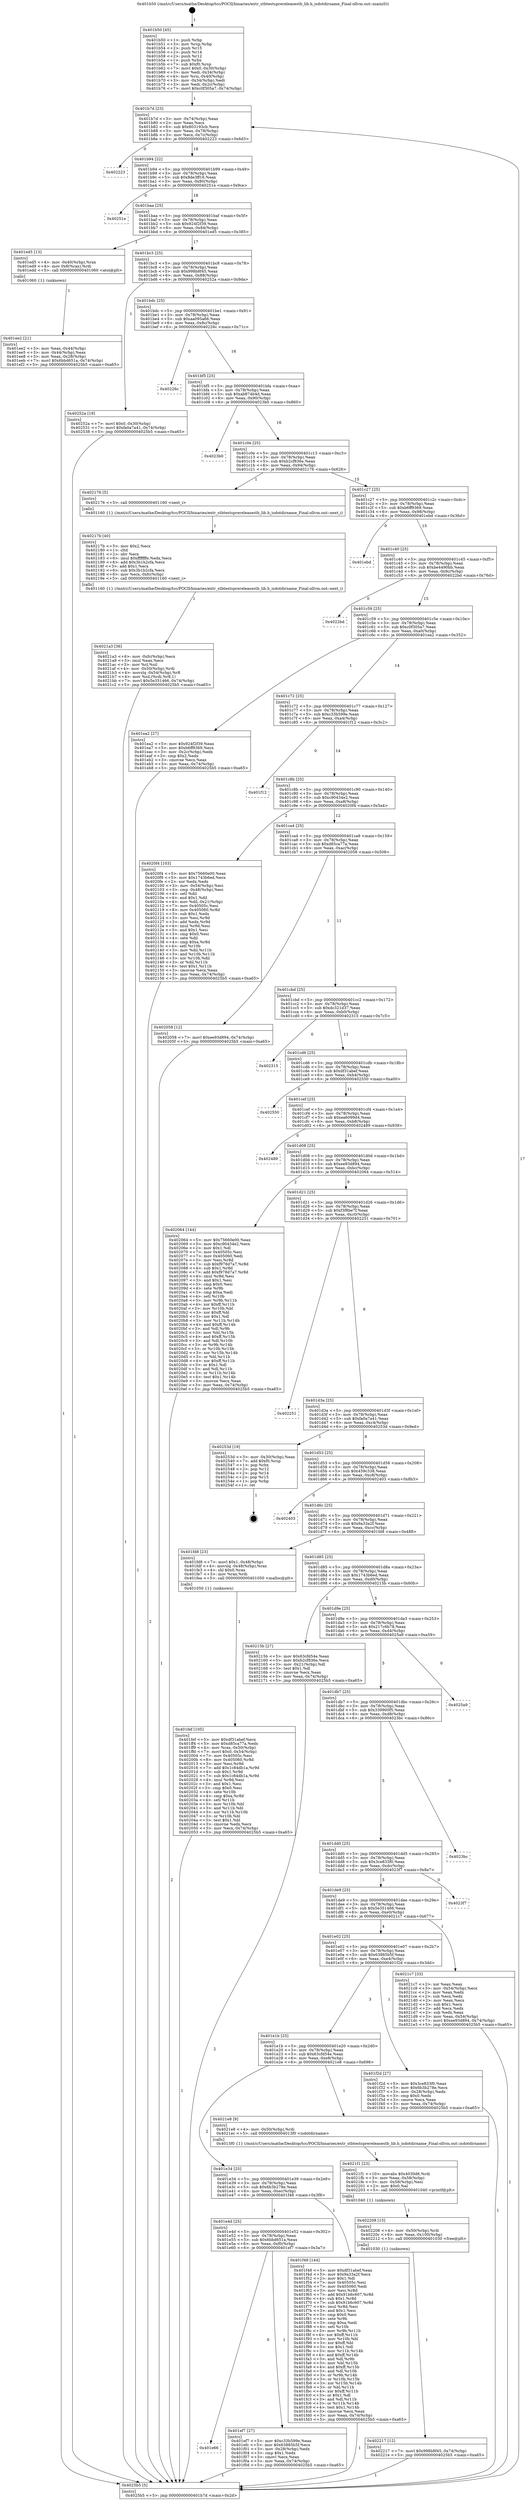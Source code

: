 digraph "0x401b50" {
  label = "0x401b50 (/mnt/c/Users/mathe/Desktop/tcc/POCII/binaries/extr_stbtestsprereleasestb_lib.h_isdotdirname_Final-ollvm.out::main(0))"
  labelloc = "t"
  node[shape=record]

  Entry [label="",width=0.3,height=0.3,shape=circle,fillcolor=black,style=filled]
  "0x401b7d" [label="{
     0x401b7d [23]\l
     | [instrs]\l
     &nbsp;&nbsp;0x401b7d \<+3\>: mov -0x74(%rbp),%eax\l
     &nbsp;&nbsp;0x401b80 \<+2\>: mov %eax,%ecx\l
     &nbsp;&nbsp;0x401b82 \<+6\>: sub $0x803193cb,%ecx\l
     &nbsp;&nbsp;0x401b88 \<+3\>: mov %eax,-0x78(%rbp)\l
     &nbsp;&nbsp;0x401b8b \<+3\>: mov %ecx,-0x7c(%rbp)\l
     &nbsp;&nbsp;0x401b8e \<+6\>: je 0000000000402223 \<main+0x6d3\>\l
  }"]
  "0x402223" [label="{
     0x402223\l
  }", style=dashed]
  "0x401b94" [label="{
     0x401b94 [22]\l
     | [instrs]\l
     &nbsp;&nbsp;0x401b94 \<+5\>: jmp 0000000000401b99 \<main+0x49\>\l
     &nbsp;&nbsp;0x401b99 \<+3\>: mov -0x78(%rbp),%eax\l
     &nbsp;&nbsp;0x401b9c \<+5\>: sub $0x8de3ff16,%eax\l
     &nbsp;&nbsp;0x401ba1 \<+3\>: mov %eax,-0x80(%rbp)\l
     &nbsp;&nbsp;0x401ba4 \<+6\>: je 000000000040251e \<main+0x9ce\>\l
  }"]
  Exit [label="",width=0.3,height=0.3,shape=circle,fillcolor=black,style=filled,peripheries=2]
  "0x40251e" [label="{
     0x40251e\l
  }", style=dashed]
  "0x401baa" [label="{
     0x401baa [25]\l
     | [instrs]\l
     &nbsp;&nbsp;0x401baa \<+5\>: jmp 0000000000401baf \<main+0x5f\>\l
     &nbsp;&nbsp;0x401baf \<+3\>: mov -0x78(%rbp),%eax\l
     &nbsp;&nbsp;0x401bb2 \<+5\>: sub $0x924f2f39,%eax\l
     &nbsp;&nbsp;0x401bb7 \<+6\>: mov %eax,-0x84(%rbp)\l
     &nbsp;&nbsp;0x401bbd \<+6\>: je 0000000000401ed5 \<main+0x385\>\l
  }"]
  "0x402217" [label="{
     0x402217 [12]\l
     | [instrs]\l
     &nbsp;&nbsp;0x402217 \<+7\>: movl $0x998b8f45,-0x74(%rbp)\l
     &nbsp;&nbsp;0x40221e \<+5\>: jmp 00000000004025b5 \<main+0xa65\>\l
  }"]
  "0x401ed5" [label="{
     0x401ed5 [13]\l
     | [instrs]\l
     &nbsp;&nbsp;0x401ed5 \<+4\>: mov -0x40(%rbp),%rax\l
     &nbsp;&nbsp;0x401ed9 \<+4\>: mov 0x8(%rax),%rdi\l
     &nbsp;&nbsp;0x401edd \<+5\>: call 0000000000401060 \<atoi@plt\>\l
     | [calls]\l
     &nbsp;&nbsp;0x401060 \{1\} (unknown)\l
  }"]
  "0x401bc3" [label="{
     0x401bc3 [25]\l
     | [instrs]\l
     &nbsp;&nbsp;0x401bc3 \<+5\>: jmp 0000000000401bc8 \<main+0x78\>\l
     &nbsp;&nbsp;0x401bc8 \<+3\>: mov -0x78(%rbp),%eax\l
     &nbsp;&nbsp;0x401bcb \<+5\>: sub $0x998b8f45,%eax\l
     &nbsp;&nbsp;0x401bd0 \<+6\>: mov %eax,-0x88(%rbp)\l
     &nbsp;&nbsp;0x401bd6 \<+6\>: je 000000000040252a \<main+0x9da\>\l
  }"]
  "0x402208" [label="{
     0x402208 [15]\l
     | [instrs]\l
     &nbsp;&nbsp;0x402208 \<+4\>: mov -0x50(%rbp),%rdi\l
     &nbsp;&nbsp;0x40220c \<+6\>: mov %eax,-0x100(%rbp)\l
     &nbsp;&nbsp;0x402212 \<+5\>: call 0000000000401030 \<free@plt\>\l
     | [calls]\l
     &nbsp;&nbsp;0x401030 \{1\} (unknown)\l
  }"]
  "0x40252a" [label="{
     0x40252a [19]\l
     | [instrs]\l
     &nbsp;&nbsp;0x40252a \<+7\>: movl $0x0,-0x30(%rbp)\l
     &nbsp;&nbsp;0x402531 \<+7\>: movl $0xfa0a7a41,-0x74(%rbp)\l
     &nbsp;&nbsp;0x402538 \<+5\>: jmp 00000000004025b5 \<main+0xa65\>\l
  }"]
  "0x401bdc" [label="{
     0x401bdc [25]\l
     | [instrs]\l
     &nbsp;&nbsp;0x401bdc \<+5\>: jmp 0000000000401be1 \<main+0x91\>\l
     &nbsp;&nbsp;0x401be1 \<+3\>: mov -0x78(%rbp),%eax\l
     &nbsp;&nbsp;0x401be4 \<+5\>: sub $0xaa095a66,%eax\l
     &nbsp;&nbsp;0x401be9 \<+6\>: mov %eax,-0x8c(%rbp)\l
     &nbsp;&nbsp;0x401bef \<+6\>: je 000000000040226c \<main+0x71c\>\l
  }"]
  "0x4021f1" [label="{
     0x4021f1 [23]\l
     | [instrs]\l
     &nbsp;&nbsp;0x4021f1 \<+10\>: movabs $0x4030d6,%rdi\l
     &nbsp;&nbsp;0x4021fb \<+3\>: mov %eax,-0x58(%rbp)\l
     &nbsp;&nbsp;0x4021fe \<+3\>: mov -0x58(%rbp),%esi\l
     &nbsp;&nbsp;0x402201 \<+2\>: mov $0x0,%al\l
     &nbsp;&nbsp;0x402203 \<+5\>: call 0000000000401040 \<printf@plt\>\l
     | [calls]\l
     &nbsp;&nbsp;0x401040 \{1\} (unknown)\l
  }"]
  "0x40226c" [label="{
     0x40226c\l
  }", style=dashed]
  "0x401bf5" [label="{
     0x401bf5 [25]\l
     | [instrs]\l
     &nbsp;&nbsp;0x401bf5 \<+5\>: jmp 0000000000401bfa \<main+0xaa\>\l
     &nbsp;&nbsp;0x401bfa \<+3\>: mov -0x78(%rbp),%eax\l
     &nbsp;&nbsp;0x401bfd \<+5\>: sub $0xab874b4d,%eax\l
     &nbsp;&nbsp;0x401c02 \<+6\>: mov %eax,-0x90(%rbp)\l
     &nbsp;&nbsp;0x401c08 \<+6\>: je 00000000004023b0 \<main+0x860\>\l
  }"]
  "0x4021a3" [label="{
     0x4021a3 [36]\l
     | [instrs]\l
     &nbsp;&nbsp;0x4021a3 \<+6\>: mov -0xfc(%rbp),%ecx\l
     &nbsp;&nbsp;0x4021a9 \<+3\>: imul %eax,%ecx\l
     &nbsp;&nbsp;0x4021ac \<+3\>: mov %cl,%sil\l
     &nbsp;&nbsp;0x4021af \<+4\>: mov -0x50(%rbp),%rdi\l
     &nbsp;&nbsp;0x4021b3 \<+4\>: movslq -0x54(%rbp),%r8\l
     &nbsp;&nbsp;0x4021b7 \<+4\>: mov %sil,(%rdi,%r8,1)\l
     &nbsp;&nbsp;0x4021bb \<+7\>: movl $0x5e351466,-0x74(%rbp)\l
     &nbsp;&nbsp;0x4021c2 \<+5\>: jmp 00000000004025b5 \<main+0xa65\>\l
  }"]
  "0x4023b0" [label="{
     0x4023b0\l
  }", style=dashed]
  "0x401c0e" [label="{
     0x401c0e [25]\l
     | [instrs]\l
     &nbsp;&nbsp;0x401c0e \<+5\>: jmp 0000000000401c13 \<main+0xc3\>\l
     &nbsp;&nbsp;0x401c13 \<+3\>: mov -0x78(%rbp),%eax\l
     &nbsp;&nbsp;0x401c16 \<+5\>: sub $0xb2cf836e,%eax\l
     &nbsp;&nbsp;0x401c1b \<+6\>: mov %eax,-0x94(%rbp)\l
     &nbsp;&nbsp;0x401c21 \<+6\>: je 0000000000402176 \<main+0x626\>\l
  }"]
  "0x40217b" [label="{
     0x40217b [40]\l
     | [instrs]\l
     &nbsp;&nbsp;0x40217b \<+5\>: mov $0x2,%ecx\l
     &nbsp;&nbsp;0x402180 \<+1\>: cltd\l
     &nbsp;&nbsp;0x402181 \<+2\>: idiv %ecx\l
     &nbsp;&nbsp;0x402183 \<+6\>: imul $0xfffffffe,%edx,%ecx\l
     &nbsp;&nbsp;0x402189 \<+6\>: add $0x3b1b2cfa,%ecx\l
     &nbsp;&nbsp;0x40218f \<+3\>: add $0x1,%ecx\l
     &nbsp;&nbsp;0x402192 \<+6\>: sub $0x3b1b2cfa,%ecx\l
     &nbsp;&nbsp;0x402198 \<+6\>: mov %ecx,-0xfc(%rbp)\l
     &nbsp;&nbsp;0x40219e \<+5\>: call 0000000000401160 \<next_i\>\l
     | [calls]\l
     &nbsp;&nbsp;0x401160 \{1\} (/mnt/c/Users/mathe/Desktop/tcc/POCII/binaries/extr_stbtestsprereleasestb_lib.h_isdotdirname_Final-ollvm.out::next_i)\l
  }"]
  "0x402176" [label="{
     0x402176 [5]\l
     | [instrs]\l
     &nbsp;&nbsp;0x402176 \<+5\>: call 0000000000401160 \<next_i\>\l
     | [calls]\l
     &nbsp;&nbsp;0x401160 \{1\} (/mnt/c/Users/mathe/Desktop/tcc/POCII/binaries/extr_stbtestsprereleasestb_lib.h_isdotdirname_Final-ollvm.out::next_i)\l
  }"]
  "0x401c27" [label="{
     0x401c27 [25]\l
     | [instrs]\l
     &nbsp;&nbsp;0x401c27 \<+5\>: jmp 0000000000401c2c \<main+0xdc\>\l
     &nbsp;&nbsp;0x401c2c \<+3\>: mov -0x78(%rbp),%eax\l
     &nbsp;&nbsp;0x401c2f \<+5\>: sub $0xb6ff9369,%eax\l
     &nbsp;&nbsp;0x401c34 \<+6\>: mov %eax,-0x98(%rbp)\l
     &nbsp;&nbsp;0x401c3a \<+6\>: je 0000000000401ebd \<main+0x36d\>\l
  }"]
  "0x401fef" [label="{
     0x401fef [105]\l
     | [instrs]\l
     &nbsp;&nbsp;0x401fef \<+5\>: mov $0xdf31abef,%ecx\l
     &nbsp;&nbsp;0x401ff4 \<+5\>: mov $0xd85ca77a,%edx\l
     &nbsp;&nbsp;0x401ff9 \<+4\>: mov %rax,-0x50(%rbp)\l
     &nbsp;&nbsp;0x401ffd \<+7\>: movl $0x0,-0x54(%rbp)\l
     &nbsp;&nbsp;0x402004 \<+7\>: mov 0x40505c,%esi\l
     &nbsp;&nbsp;0x40200b \<+8\>: mov 0x405060,%r8d\l
     &nbsp;&nbsp;0x402013 \<+3\>: mov %esi,%r9d\l
     &nbsp;&nbsp;0x402016 \<+7\>: add $0x1c84db1a,%r9d\l
     &nbsp;&nbsp;0x40201d \<+4\>: sub $0x1,%r9d\l
     &nbsp;&nbsp;0x402021 \<+7\>: sub $0x1c84db1a,%r9d\l
     &nbsp;&nbsp;0x402028 \<+4\>: imul %r9d,%esi\l
     &nbsp;&nbsp;0x40202c \<+3\>: and $0x1,%esi\l
     &nbsp;&nbsp;0x40202f \<+3\>: cmp $0x0,%esi\l
     &nbsp;&nbsp;0x402032 \<+4\>: sete %r10b\l
     &nbsp;&nbsp;0x402036 \<+4\>: cmp $0xa,%r8d\l
     &nbsp;&nbsp;0x40203a \<+4\>: setl %r11b\l
     &nbsp;&nbsp;0x40203e \<+3\>: mov %r10b,%bl\l
     &nbsp;&nbsp;0x402041 \<+3\>: and %r11b,%bl\l
     &nbsp;&nbsp;0x402044 \<+3\>: xor %r11b,%r10b\l
     &nbsp;&nbsp;0x402047 \<+3\>: or %r10b,%bl\l
     &nbsp;&nbsp;0x40204a \<+3\>: test $0x1,%bl\l
     &nbsp;&nbsp;0x40204d \<+3\>: cmovne %edx,%ecx\l
     &nbsp;&nbsp;0x402050 \<+3\>: mov %ecx,-0x74(%rbp)\l
     &nbsp;&nbsp;0x402053 \<+5\>: jmp 00000000004025b5 \<main+0xa65\>\l
  }"]
  "0x401ebd" [label="{
     0x401ebd\l
  }", style=dashed]
  "0x401c40" [label="{
     0x401c40 [25]\l
     | [instrs]\l
     &nbsp;&nbsp;0x401c40 \<+5\>: jmp 0000000000401c45 \<main+0xf5\>\l
     &nbsp;&nbsp;0x401c45 \<+3\>: mov -0x78(%rbp),%eax\l
     &nbsp;&nbsp;0x401c48 \<+5\>: sub $0xbe4490bb,%eax\l
     &nbsp;&nbsp;0x401c4d \<+6\>: mov %eax,-0x9c(%rbp)\l
     &nbsp;&nbsp;0x401c53 \<+6\>: je 00000000004022bd \<main+0x76d\>\l
  }"]
  "0x401e66" [label="{
     0x401e66\l
  }", style=dashed]
  "0x4022bd" [label="{
     0x4022bd\l
  }", style=dashed]
  "0x401c59" [label="{
     0x401c59 [25]\l
     | [instrs]\l
     &nbsp;&nbsp;0x401c59 \<+5\>: jmp 0000000000401c5e \<main+0x10e\>\l
     &nbsp;&nbsp;0x401c5e \<+3\>: mov -0x78(%rbp),%eax\l
     &nbsp;&nbsp;0x401c61 \<+5\>: sub $0xc0f305a7,%eax\l
     &nbsp;&nbsp;0x401c66 \<+6\>: mov %eax,-0xa0(%rbp)\l
     &nbsp;&nbsp;0x401c6c \<+6\>: je 0000000000401ea2 \<main+0x352\>\l
  }"]
  "0x401ef7" [label="{
     0x401ef7 [27]\l
     | [instrs]\l
     &nbsp;&nbsp;0x401ef7 \<+5\>: mov $0xc33b599e,%eax\l
     &nbsp;&nbsp;0x401efc \<+5\>: mov $0x63885b5f,%ecx\l
     &nbsp;&nbsp;0x401f01 \<+3\>: mov -0x28(%rbp),%edx\l
     &nbsp;&nbsp;0x401f04 \<+3\>: cmp $0x1,%edx\l
     &nbsp;&nbsp;0x401f07 \<+3\>: cmovl %ecx,%eax\l
     &nbsp;&nbsp;0x401f0a \<+3\>: mov %eax,-0x74(%rbp)\l
     &nbsp;&nbsp;0x401f0d \<+5\>: jmp 00000000004025b5 \<main+0xa65\>\l
  }"]
  "0x401ea2" [label="{
     0x401ea2 [27]\l
     | [instrs]\l
     &nbsp;&nbsp;0x401ea2 \<+5\>: mov $0x924f2f39,%eax\l
     &nbsp;&nbsp;0x401ea7 \<+5\>: mov $0xb6ff9369,%ecx\l
     &nbsp;&nbsp;0x401eac \<+3\>: mov -0x2c(%rbp),%edx\l
     &nbsp;&nbsp;0x401eaf \<+3\>: cmp $0x2,%edx\l
     &nbsp;&nbsp;0x401eb2 \<+3\>: cmovne %ecx,%eax\l
     &nbsp;&nbsp;0x401eb5 \<+3\>: mov %eax,-0x74(%rbp)\l
     &nbsp;&nbsp;0x401eb8 \<+5\>: jmp 00000000004025b5 \<main+0xa65\>\l
  }"]
  "0x401c72" [label="{
     0x401c72 [25]\l
     | [instrs]\l
     &nbsp;&nbsp;0x401c72 \<+5\>: jmp 0000000000401c77 \<main+0x127\>\l
     &nbsp;&nbsp;0x401c77 \<+3\>: mov -0x78(%rbp),%eax\l
     &nbsp;&nbsp;0x401c7a \<+5\>: sub $0xc33b599e,%eax\l
     &nbsp;&nbsp;0x401c7f \<+6\>: mov %eax,-0xa4(%rbp)\l
     &nbsp;&nbsp;0x401c85 \<+6\>: je 0000000000401f12 \<main+0x3c2\>\l
  }"]
  "0x4025b5" [label="{
     0x4025b5 [5]\l
     | [instrs]\l
     &nbsp;&nbsp;0x4025b5 \<+5\>: jmp 0000000000401b7d \<main+0x2d\>\l
  }"]
  "0x401b50" [label="{
     0x401b50 [45]\l
     | [instrs]\l
     &nbsp;&nbsp;0x401b50 \<+1\>: push %rbp\l
     &nbsp;&nbsp;0x401b51 \<+3\>: mov %rsp,%rbp\l
     &nbsp;&nbsp;0x401b54 \<+2\>: push %r15\l
     &nbsp;&nbsp;0x401b56 \<+2\>: push %r14\l
     &nbsp;&nbsp;0x401b58 \<+2\>: push %r12\l
     &nbsp;&nbsp;0x401b5a \<+1\>: push %rbx\l
     &nbsp;&nbsp;0x401b5b \<+7\>: sub $0xf0,%rsp\l
     &nbsp;&nbsp;0x401b62 \<+7\>: movl $0x0,-0x30(%rbp)\l
     &nbsp;&nbsp;0x401b69 \<+3\>: mov %edi,-0x34(%rbp)\l
     &nbsp;&nbsp;0x401b6c \<+4\>: mov %rsi,-0x40(%rbp)\l
     &nbsp;&nbsp;0x401b70 \<+3\>: mov -0x34(%rbp),%edi\l
     &nbsp;&nbsp;0x401b73 \<+3\>: mov %edi,-0x2c(%rbp)\l
     &nbsp;&nbsp;0x401b76 \<+7\>: movl $0xc0f305a7,-0x74(%rbp)\l
  }"]
  "0x401ee2" [label="{
     0x401ee2 [21]\l
     | [instrs]\l
     &nbsp;&nbsp;0x401ee2 \<+3\>: mov %eax,-0x44(%rbp)\l
     &nbsp;&nbsp;0x401ee5 \<+3\>: mov -0x44(%rbp),%eax\l
     &nbsp;&nbsp;0x401ee8 \<+3\>: mov %eax,-0x28(%rbp)\l
     &nbsp;&nbsp;0x401eeb \<+7\>: movl $0x6bbd651a,-0x74(%rbp)\l
     &nbsp;&nbsp;0x401ef2 \<+5\>: jmp 00000000004025b5 \<main+0xa65\>\l
  }"]
  "0x401e4d" [label="{
     0x401e4d [25]\l
     | [instrs]\l
     &nbsp;&nbsp;0x401e4d \<+5\>: jmp 0000000000401e52 \<main+0x302\>\l
     &nbsp;&nbsp;0x401e52 \<+3\>: mov -0x78(%rbp),%eax\l
     &nbsp;&nbsp;0x401e55 \<+5\>: sub $0x6bbd651a,%eax\l
     &nbsp;&nbsp;0x401e5a \<+6\>: mov %eax,-0xf0(%rbp)\l
     &nbsp;&nbsp;0x401e60 \<+6\>: je 0000000000401ef7 \<main+0x3a7\>\l
  }"]
  "0x401f12" [label="{
     0x401f12\l
  }", style=dashed]
  "0x401c8b" [label="{
     0x401c8b [25]\l
     | [instrs]\l
     &nbsp;&nbsp;0x401c8b \<+5\>: jmp 0000000000401c90 \<main+0x140\>\l
     &nbsp;&nbsp;0x401c90 \<+3\>: mov -0x78(%rbp),%eax\l
     &nbsp;&nbsp;0x401c93 \<+5\>: sub $0xc90434e2,%eax\l
     &nbsp;&nbsp;0x401c98 \<+6\>: mov %eax,-0xa8(%rbp)\l
     &nbsp;&nbsp;0x401c9e \<+6\>: je 00000000004020f4 \<main+0x5a4\>\l
  }"]
  "0x401f48" [label="{
     0x401f48 [144]\l
     | [instrs]\l
     &nbsp;&nbsp;0x401f48 \<+5\>: mov $0xdf31abef,%eax\l
     &nbsp;&nbsp;0x401f4d \<+5\>: mov $0x9a33a2f,%ecx\l
     &nbsp;&nbsp;0x401f52 \<+2\>: mov $0x1,%dl\l
     &nbsp;&nbsp;0x401f54 \<+7\>: mov 0x40505c,%esi\l
     &nbsp;&nbsp;0x401f5b \<+7\>: mov 0x405060,%edi\l
     &nbsp;&nbsp;0x401f62 \<+3\>: mov %esi,%r8d\l
     &nbsp;&nbsp;0x401f65 \<+7\>: add $0x91b6c607,%r8d\l
     &nbsp;&nbsp;0x401f6c \<+4\>: sub $0x1,%r8d\l
     &nbsp;&nbsp;0x401f70 \<+7\>: sub $0x91b6c607,%r8d\l
     &nbsp;&nbsp;0x401f77 \<+4\>: imul %r8d,%esi\l
     &nbsp;&nbsp;0x401f7b \<+3\>: and $0x1,%esi\l
     &nbsp;&nbsp;0x401f7e \<+3\>: cmp $0x0,%esi\l
     &nbsp;&nbsp;0x401f81 \<+4\>: sete %r9b\l
     &nbsp;&nbsp;0x401f85 \<+3\>: cmp $0xa,%edi\l
     &nbsp;&nbsp;0x401f88 \<+4\>: setl %r10b\l
     &nbsp;&nbsp;0x401f8c \<+3\>: mov %r9b,%r11b\l
     &nbsp;&nbsp;0x401f8f \<+4\>: xor $0xff,%r11b\l
     &nbsp;&nbsp;0x401f93 \<+3\>: mov %r10b,%bl\l
     &nbsp;&nbsp;0x401f96 \<+3\>: xor $0xff,%bl\l
     &nbsp;&nbsp;0x401f99 \<+3\>: xor $0x1,%dl\l
     &nbsp;&nbsp;0x401f9c \<+3\>: mov %r11b,%r14b\l
     &nbsp;&nbsp;0x401f9f \<+4\>: and $0xff,%r14b\l
     &nbsp;&nbsp;0x401fa3 \<+3\>: and %dl,%r9b\l
     &nbsp;&nbsp;0x401fa6 \<+3\>: mov %bl,%r15b\l
     &nbsp;&nbsp;0x401fa9 \<+4\>: and $0xff,%r15b\l
     &nbsp;&nbsp;0x401fad \<+3\>: and %dl,%r10b\l
     &nbsp;&nbsp;0x401fb0 \<+3\>: or %r9b,%r14b\l
     &nbsp;&nbsp;0x401fb3 \<+3\>: or %r10b,%r15b\l
     &nbsp;&nbsp;0x401fb6 \<+3\>: xor %r15b,%r14b\l
     &nbsp;&nbsp;0x401fb9 \<+3\>: or %bl,%r11b\l
     &nbsp;&nbsp;0x401fbc \<+4\>: xor $0xff,%r11b\l
     &nbsp;&nbsp;0x401fc0 \<+3\>: or $0x1,%dl\l
     &nbsp;&nbsp;0x401fc3 \<+3\>: and %dl,%r11b\l
     &nbsp;&nbsp;0x401fc6 \<+3\>: or %r11b,%r14b\l
     &nbsp;&nbsp;0x401fc9 \<+4\>: test $0x1,%r14b\l
     &nbsp;&nbsp;0x401fcd \<+3\>: cmovne %ecx,%eax\l
     &nbsp;&nbsp;0x401fd0 \<+3\>: mov %eax,-0x74(%rbp)\l
     &nbsp;&nbsp;0x401fd3 \<+5\>: jmp 00000000004025b5 \<main+0xa65\>\l
  }"]
  "0x4020f4" [label="{
     0x4020f4 [103]\l
     | [instrs]\l
     &nbsp;&nbsp;0x4020f4 \<+5\>: mov $0x75660e00,%eax\l
     &nbsp;&nbsp;0x4020f9 \<+5\>: mov $0x1743b6ed,%ecx\l
     &nbsp;&nbsp;0x4020fe \<+2\>: xor %edx,%edx\l
     &nbsp;&nbsp;0x402100 \<+3\>: mov -0x54(%rbp),%esi\l
     &nbsp;&nbsp;0x402103 \<+3\>: cmp -0x48(%rbp),%esi\l
     &nbsp;&nbsp;0x402106 \<+4\>: setl %dil\l
     &nbsp;&nbsp;0x40210a \<+4\>: and $0x1,%dil\l
     &nbsp;&nbsp;0x40210e \<+4\>: mov %dil,-0x21(%rbp)\l
     &nbsp;&nbsp;0x402112 \<+7\>: mov 0x40505c,%esi\l
     &nbsp;&nbsp;0x402119 \<+8\>: mov 0x405060,%r8d\l
     &nbsp;&nbsp;0x402121 \<+3\>: sub $0x1,%edx\l
     &nbsp;&nbsp;0x402124 \<+3\>: mov %esi,%r9d\l
     &nbsp;&nbsp;0x402127 \<+3\>: add %edx,%r9d\l
     &nbsp;&nbsp;0x40212a \<+4\>: imul %r9d,%esi\l
     &nbsp;&nbsp;0x40212e \<+3\>: and $0x1,%esi\l
     &nbsp;&nbsp;0x402131 \<+3\>: cmp $0x0,%esi\l
     &nbsp;&nbsp;0x402134 \<+4\>: sete %dil\l
     &nbsp;&nbsp;0x402138 \<+4\>: cmp $0xa,%r8d\l
     &nbsp;&nbsp;0x40213c \<+4\>: setl %r10b\l
     &nbsp;&nbsp;0x402140 \<+3\>: mov %dil,%r11b\l
     &nbsp;&nbsp;0x402143 \<+3\>: and %r10b,%r11b\l
     &nbsp;&nbsp;0x402146 \<+3\>: xor %r10b,%dil\l
     &nbsp;&nbsp;0x402149 \<+3\>: or %dil,%r11b\l
     &nbsp;&nbsp;0x40214c \<+4\>: test $0x1,%r11b\l
     &nbsp;&nbsp;0x402150 \<+3\>: cmovne %ecx,%eax\l
     &nbsp;&nbsp;0x402153 \<+3\>: mov %eax,-0x74(%rbp)\l
     &nbsp;&nbsp;0x402156 \<+5\>: jmp 00000000004025b5 \<main+0xa65\>\l
  }"]
  "0x401ca4" [label="{
     0x401ca4 [25]\l
     | [instrs]\l
     &nbsp;&nbsp;0x401ca4 \<+5\>: jmp 0000000000401ca9 \<main+0x159\>\l
     &nbsp;&nbsp;0x401ca9 \<+3\>: mov -0x78(%rbp),%eax\l
     &nbsp;&nbsp;0x401cac \<+5\>: sub $0xd85ca77a,%eax\l
     &nbsp;&nbsp;0x401cb1 \<+6\>: mov %eax,-0xac(%rbp)\l
     &nbsp;&nbsp;0x401cb7 \<+6\>: je 0000000000402058 \<main+0x508\>\l
  }"]
  "0x401e34" [label="{
     0x401e34 [25]\l
     | [instrs]\l
     &nbsp;&nbsp;0x401e34 \<+5\>: jmp 0000000000401e39 \<main+0x2e9\>\l
     &nbsp;&nbsp;0x401e39 \<+3\>: mov -0x78(%rbp),%eax\l
     &nbsp;&nbsp;0x401e3c \<+5\>: sub $0x6b3b278e,%eax\l
     &nbsp;&nbsp;0x401e41 \<+6\>: mov %eax,-0xec(%rbp)\l
     &nbsp;&nbsp;0x401e47 \<+6\>: je 0000000000401f48 \<main+0x3f8\>\l
  }"]
  "0x402058" [label="{
     0x402058 [12]\l
     | [instrs]\l
     &nbsp;&nbsp;0x402058 \<+7\>: movl $0xee93d894,-0x74(%rbp)\l
     &nbsp;&nbsp;0x40205f \<+5\>: jmp 00000000004025b5 \<main+0xa65\>\l
  }"]
  "0x401cbd" [label="{
     0x401cbd [25]\l
     | [instrs]\l
     &nbsp;&nbsp;0x401cbd \<+5\>: jmp 0000000000401cc2 \<main+0x172\>\l
     &nbsp;&nbsp;0x401cc2 \<+3\>: mov -0x78(%rbp),%eax\l
     &nbsp;&nbsp;0x401cc5 \<+5\>: sub $0xdc321d37,%eax\l
     &nbsp;&nbsp;0x401cca \<+6\>: mov %eax,-0xb0(%rbp)\l
     &nbsp;&nbsp;0x401cd0 \<+6\>: je 0000000000402315 \<main+0x7c5\>\l
  }"]
  "0x4021e8" [label="{
     0x4021e8 [9]\l
     | [instrs]\l
     &nbsp;&nbsp;0x4021e8 \<+4\>: mov -0x50(%rbp),%rdi\l
     &nbsp;&nbsp;0x4021ec \<+5\>: call 00000000004013f0 \<isdotdirname\>\l
     | [calls]\l
     &nbsp;&nbsp;0x4013f0 \{1\} (/mnt/c/Users/mathe/Desktop/tcc/POCII/binaries/extr_stbtestsprereleasestb_lib.h_isdotdirname_Final-ollvm.out::isdotdirname)\l
  }"]
  "0x402315" [label="{
     0x402315\l
  }", style=dashed]
  "0x401cd6" [label="{
     0x401cd6 [25]\l
     | [instrs]\l
     &nbsp;&nbsp;0x401cd6 \<+5\>: jmp 0000000000401cdb \<main+0x18b\>\l
     &nbsp;&nbsp;0x401cdb \<+3\>: mov -0x78(%rbp),%eax\l
     &nbsp;&nbsp;0x401cde \<+5\>: sub $0xdf31abef,%eax\l
     &nbsp;&nbsp;0x401ce3 \<+6\>: mov %eax,-0xb4(%rbp)\l
     &nbsp;&nbsp;0x401ce9 \<+6\>: je 0000000000402550 \<main+0xa00\>\l
  }"]
  "0x401e1b" [label="{
     0x401e1b [25]\l
     | [instrs]\l
     &nbsp;&nbsp;0x401e1b \<+5\>: jmp 0000000000401e20 \<main+0x2d0\>\l
     &nbsp;&nbsp;0x401e20 \<+3\>: mov -0x78(%rbp),%eax\l
     &nbsp;&nbsp;0x401e23 \<+5\>: sub $0x63cfd54e,%eax\l
     &nbsp;&nbsp;0x401e28 \<+6\>: mov %eax,-0xe8(%rbp)\l
     &nbsp;&nbsp;0x401e2e \<+6\>: je 00000000004021e8 \<main+0x698\>\l
  }"]
  "0x402550" [label="{
     0x402550\l
  }", style=dashed]
  "0x401cef" [label="{
     0x401cef [25]\l
     | [instrs]\l
     &nbsp;&nbsp;0x401cef \<+5\>: jmp 0000000000401cf4 \<main+0x1a4\>\l
     &nbsp;&nbsp;0x401cf4 \<+3\>: mov -0x78(%rbp),%eax\l
     &nbsp;&nbsp;0x401cf7 \<+5\>: sub $0xea6099d4,%eax\l
     &nbsp;&nbsp;0x401cfc \<+6\>: mov %eax,-0xb8(%rbp)\l
     &nbsp;&nbsp;0x401d02 \<+6\>: je 0000000000402489 \<main+0x939\>\l
  }"]
  "0x401f2d" [label="{
     0x401f2d [27]\l
     | [instrs]\l
     &nbsp;&nbsp;0x401f2d \<+5\>: mov $0x3ce833f0,%eax\l
     &nbsp;&nbsp;0x401f32 \<+5\>: mov $0x6b3b278e,%ecx\l
     &nbsp;&nbsp;0x401f37 \<+3\>: mov -0x28(%rbp),%edx\l
     &nbsp;&nbsp;0x401f3a \<+3\>: cmp $0x0,%edx\l
     &nbsp;&nbsp;0x401f3d \<+3\>: cmove %ecx,%eax\l
     &nbsp;&nbsp;0x401f40 \<+3\>: mov %eax,-0x74(%rbp)\l
     &nbsp;&nbsp;0x401f43 \<+5\>: jmp 00000000004025b5 \<main+0xa65\>\l
  }"]
  "0x402489" [label="{
     0x402489\l
  }", style=dashed]
  "0x401d08" [label="{
     0x401d08 [25]\l
     | [instrs]\l
     &nbsp;&nbsp;0x401d08 \<+5\>: jmp 0000000000401d0d \<main+0x1bd\>\l
     &nbsp;&nbsp;0x401d0d \<+3\>: mov -0x78(%rbp),%eax\l
     &nbsp;&nbsp;0x401d10 \<+5\>: sub $0xee93d894,%eax\l
     &nbsp;&nbsp;0x401d15 \<+6\>: mov %eax,-0xbc(%rbp)\l
     &nbsp;&nbsp;0x401d1b \<+6\>: je 0000000000402064 \<main+0x514\>\l
  }"]
  "0x401e02" [label="{
     0x401e02 [25]\l
     | [instrs]\l
     &nbsp;&nbsp;0x401e02 \<+5\>: jmp 0000000000401e07 \<main+0x2b7\>\l
     &nbsp;&nbsp;0x401e07 \<+3\>: mov -0x78(%rbp),%eax\l
     &nbsp;&nbsp;0x401e0a \<+5\>: sub $0x63885b5f,%eax\l
     &nbsp;&nbsp;0x401e0f \<+6\>: mov %eax,-0xe4(%rbp)\l
     &nbsp;&nbsp;0x401e15 \<+6\>: je 0000000000401f2d \<main+0x3dd\>\l
  }"]
  "0x402064" [label="{
     0x402064 [144]\l
     | [instrs]\l
     &nbsp;&nbsp;0x402064 \<+5\>: mov $0x75660e00,%eax\l
     &nbsp;&nbsp;0x402069 \<+5\>: mov $0xc90434e2,%ecx\l
     &nbsp;&nbsp;0x40206e \<+2\>: mov $0x1,%dl\l
     &nbsp;&nbsp;0x402070 \<+7\>: mov 0x40505c,%esi\l
     &nbsp;&nbsp;0x402077 \<+7\>: mov 0x405060,%edi\l
     &nbsp;&nbsp;0x40207e \<+3\>: mov %esi,%r8d\l
     &nbsp;&nbsp;0x402081 \<+7\>: sub $0xf978d7a7,%r8d\l
     &nbsp;&nbsp;0x402088 \<+4\>: sub $0x1,%r8d\l
     &nbsp;&nbsp;0x40208c \<+7\>: add $0xf978d7a7,%r8d\l
     &nbsp;&nbsp;0x402093 \<+4\>: imul %r8d,%esi\l
     &nbsp;&nbsp;0x402097 \<+3\>: and $0x1,%esi\l
     &nbsp;&nbsp;0x40209a \<+3\>: cmp $0x0,%esi\l
     &nbsp;&nbsp;0x40209d \<+4\>: sete %r9b\l
     &nbsp;&nbsp;0x4020a1 \<+3\>: cmp $0xa,%edi\l
     &nbsp;&nbsp;0x4020a4 \<+4\>: setl %r10b\l
     &nbsp;&nbsp;0x4020a8 \<+3\>: mov %r9b,%r11b\l
     &nbsp;&nbsp;0x4020ab \<+4\>: xor $0xff,%r11b\l
     &nbsp;&nbsp;0x4020af \<+3\>: mov %r10b,%bl\l
     &nbsp;&nbsp;0x4020b2 \<+3\>: xor $0xff,%bl\l
     &nbsp;&nbsp;0x4020b5 \<+3\>: xor $0x1,%dl\l
     &nbsp;&nbsp;0x4020b8 \<+3\>: mov %r11b,%r14b\l
     &nbsp;&nbsp;0x4020bb \<+4\>: and $0xff,%r14b\l
     &nbsp;&nbsp;0x4020bf \<+3\>: and %dl,%r9b\l
     &nbsp;&nbsp;0x4020c2 \<+3\>: mov %bl,%r15b\l
     &nbsp;&nbsp;0x4020c5 \<+4\>: and $0xff,%r15b\l
     &nbsp;&nbsp;0x4020c9 \<+3\>: and %dl,%r10b\l
     &nbsp;&nbsp;0x4020cc \<+3\>: or %r9b,%r14b\l
     &nbsp;&nbsp;0x4020cf \<+3\>: or %r10b,%r15b\l
     &nbsp;&nbsp;0x4020d2 \<+3\>: xor %r15b,%r14b\l
     &nbsp;&nbsp;0x4020d5 \<+3\>: or %bl,%r11b\l
     &nbsp;&nbsp;0x4020d8 \<+4\>: xor $0xff,%r11b\l
     &nbsp;&nbsp;0x4020dc \<+3\>: or $0x1,%dl\l
     &nbsp;&nbsp;0x4020df \<+3\>: and %dl,%r11b\l
     &nbsp;&nbsp;0x4020e2 \<+3\>: or %r11b,%r14b\l
     &nbsp;&nbsp;0x4020e5 \<+4\>: test $0x1,%r14b\l
     &nbsp;&nbsp;0x4020e9 \<+3\>: cmovne %ecx,%eax\l
     &nbsp;&nbsp;0x4020ec \<+3\>: mov %eax,-0x74(%rbp)\l
     &nbsp;&nbsp;0x4020ef \<+5\>: jmp 00000000004025b5 \<main+0xa65\>\l
  }"]
  "0x401d21" [label="{
     0x401d21 [25]\l
     | [instrs]\l
     &nbsp;&nbsp;0x401d21 \<+5\>: jmp 0000000000401d26 \<main+0x1d6\>\l
     &nbsp;&nbsp;0x401d26 \<+3\>: mov -0x78(%rbp),%eax\l
     &nbsp;&nbsp;0x401d29 \<+5\>: sub $0xf3f8be7f,%eax\l
     &nbsp;&nbsp;0x401d2e \<+6\>: mov %eax,-0xc0(%rbp)\l
     &nbsp;&nbsp;0x401d34 \<+6\>: je 0000000000402251 \<main+0x701\>\l
  }"]
  "0x4021c7" [label="{
     0x4021c7 [33]\l
     | [instrs]\l
     &nbsp;&nbsp;0x4021c7 \<+2\>: xor %eax,%eax\l
     &nbsp;&nbsp;0x4021c9 \<+3\>: mov -0x54(%rbp),%ecx\l
     &nbsp;&nbsp;0x4021cc \<+2\>: mov %eax,%edx\l
     &nbsp;&nbsp;0x4021ce \<+2\>: sub %ecx,%edx\l
     &nbsp;&nbsp;0x4021d0 \<+2\>: mov %eax,%ecx\l
     &nbsp;&nbsp;0x4021d2 \<+3\>: sub $0x1,%ecx\l
     &nbsp;&nbsp;0x4021d5 \<+2\>: add %ecx,%edx\l
     &nbsp;&nbsp;0x4021d7 \<+2\>: sub %edx,%eax\l
     &nbsp;&nbsp;0x4021d9 \<+3\>: mov %eax,-0x54(%rbp)\l
     &nbsp;&nbsp;0x4021dc \<+7\>: movl $0xee93d894,-0x74(%rbp)\l
     &nbsp;&nbsp;0x4021e3 \<+5\>: jmp 00000000004025b5 \<main+0xa65\>\l
  }"]
  "0x402251" [label="{
     0x402251\l
  }", style=dashed]
  "0x401d3a" [label="{
     0x401d3a [25]\l
     | [instrs]\l
     &nbsp;&nbsp;0x401d3a \<+5\>: jmp 0000000000401d3f \<main+0x1ef\>\l
     &nbsp;&nbsp;0x401d3f \<+3\>: mov -0x78(%rbp),%eax\l
     &nbsp;&nbsp;0x401d42 \<+5\>: sub $0xfa0a7a41,%eax\l
     &nbsp;&nbsp;0x401d47 \<+6\>: mov %eax,-0xc4(%rbp)\l
     &nbsp;&nbsp;0x401d4d \<+6\>: je 000000000040253d \<main+0x9ed\>\l
  }"]
  "0x401de9" [label="{
     0x401de9 [25]\l
     | [instrs]\l
     &nbsp;&nbsp;0x401de9 \<+5\>: jmp 0000000000401dee \<main+0x29e\>\l
     &nbsp;&nbsp;0x401dee \<+3\>: mov -0x78(%rbp),%eax\l
     &nbsp;&nbsp;0x401df1 \<+5\>: sub $0x5e351466,%eax\l
     &nbsp;&nbsp;0x401df6 \<+6\>: mov %eax,-0xe0(%rbp)\l
     &nbsp;&nbsp;0x401dfc \<+6\>: je 00000000004021c7 \<main+0x677\>\l
  }"]
  "0x40253d" [label="{
     0x40253d [19]\l
     | [instrs]\l
     &nbsp;&nbsp;0x40253d \<+3\>: mov -0x30(%rbp),%eax\l
     &nbsp;&nbsp;0x402540 \<+7\>: add $0xf0,%rsp\l
     &nbsp;&nbsp;0x402547 \<+1\>: pop %rbx\l
     &nbsp;&nbsp;0x402548 \<+2\>: pop %r12\l
     &nbsp;&nbsp;0x40254a \<+2\>: pop %r14\l
     &nbsp;&nbsp;0x40254c \<+2\>: pop %r15\l
     &nbsp;&nbsp;0x40254e \<+1\>: pop %rbp\l
     &nbsp;&nbsp;0x40254f \<+1\>: ret\l
  }"]
  "0x401d53" [label="{
     0x401d53 [25]\l
     | [instrs]\l
     &nbsp;&nbsp;0x401d53 \<+5\>: jmp 0000000000401d58 \<main+0x208\>\l
     &nbsp;&nbsp;0x401d58 \<+3\>: mov -0x78(%rbp),%eax\l
     &nbsp;&nbsp;0x401d5b \<+5\>: sub $0x459c338,%eax\l
     &nbsp;&nbsp;0x401d60 \<+6\>: mov %eax,-0xc8(%rbp)\l
     &nbsp;&nbsp;0x401d66 \<+6\>: je 0000000000402403 \<main+0x8b3\>\l
  }"]
  "0x4023f7" [label="{
     0x4023f7\l
  }", style=dashed]
  "0x402403" [label="{
     0x402403\l
  }", style=dashed]
  "0x401d6c" [label="{
     0x401d6c [25]\l
     | [instrs]\l
     &nbsp;&nbsp;0x401d6c \<+5\>: jmp 0000000000401d71 \<main+0x221\>\l
     &nbsp;&nbsp;0x401d71 \<+3\>: mov -0x78(%rbp),%eax\l
     &nbsp;&nbsp;0x401d74 \<+5\>: sub $0x9a33a2f,%eax\l
     &nbsp;&nbsp;0x401d79 \<+6\>: mov %eax,-0xcc(%rbp)\l
     &nbsp;&nbsp;0x401d7f \<+6\>: je 0000000000401fd8 \<main+0x488\>\l
  }"]
  "0x401dd0" [label="{
     0x401dd0 [25]\l
     | [instrs]\l
     &nbsp;&nbsp;0x401dd0 \<+5\>: jmp 0000000000401dd5 \<main+0x285\>\l
     &nbsp;&nbsp;0x401dd5 \<+3\>: mov -0x78(%rbp),%eax\l
     &nbsp;&nbsp;0x401dd8 \<+5\>: sub $0x3ce833f0,%eax\l
     &nbsp;&nbsp;0x401ddd \<+6\>: mov %eax,-0xdc(%rbp)\l
     &nbsp;&nbsp;0x401de3 \<+6\>: je 00000000004023f7 \<main+0x8a7\>\l
  }"]
  "0x401fd8" [label="{
     0x401fd8 [23]\l
     | [instrs]\l
     &nbsp;&nbsp;0x401fd8 \<+7\>: movl $0x1,-0x48(%rbp)\l
     &nbsp;&nbsp;0x401fdf \<+4\>: movslq -0x48(%rbp),%rax\l
     &nbsp;&nbsp;0x401fe3 \<+4\>: shl $0x0,%rax\l
     &nbsp;&nbsp;0x401fe7 \<+3\>: mov %rax,%rdi\l
     &nbsp;&nbsp;0x401fea \<+5\>: call 0000000000401050 \<malloc@plt\>\l
     | [calls]\l
     &nbsp;&nbsp;0x401050 \{1\} (unknown)\l
  }"]
  "0x401d85" [label="{
     0x401d85 [25]\l
     | [instrs]\l
     &nbsp;&nbsp;0x401d85 \<+5\>: jmp 0000000000401d8a \<main+0x23a\>\l
     &nbsp;&nbsp;0x401d8a \<+3\>: mov -0x78(%rbp),%eax\l
     &nbsp;&nbsp;0x401d8d \<+5\>: sub $0x1743b6ed,%eax\l
     &nbsp;&nbsp;0x401d92 \<+6\>: mov %eax,-0xd0(%rbp)\l
     &nbsp;&nbsp;0x401d98 \<+6\>: je 000000000040215b \<main+0x60b\>\l
  }"]
  "0x4023bc" [label="{
     0x4023bc\l
  }", style=dashed]
  "0x40215b" [label="{
     0x40215b [27]\l
     | [instrs]\l
     &nbsp;&nbsp;0x40215b \<+5\>: mov $0x63cfd54e,%eax\l
     &nbsp;&nbsp;0x402160 \<+5\>: mov $0xb2cf836e,%ecx\l
     &nbsp;&nbsp;0x402165 \<+3\>: mov -0x21(%rbp),%dl\l
     &nbsp;&nbsp;0x402168 \<+3\>: test $0x1,%dl\l
     &nbsp;&nbsp;0x40216b \<+3\>: cmovne %ecx,%eax\l
     &nbsp;&nbsp;0x40216e \<+3\>: mov %eax,-0x74(%rbp)\l
     &nbsp;&nbsp;0x402171 \<+5\>: jmp 00000000004025b5 \<main+0xa65\>\l
  }"]
  "0x401d9e" [label="{
     0x401d9e [25]\l
     | [instrs]\l
     &nbsp;&nbsp;0x401d9e \<+5\>: jmp 0000000000401da3 \<main+0x253\>\l
     &nbsp;&nbsp;0x401da3 \<+3\>: mov -0x78(%rbp),%eax\l
     &nbsp;&nbsp;0x401da6 \<+5\>: sub $0x217c6b78,%eax\l
     &nbsp;&nbsp;0x401dab \<+6\>: mov %eax,-0xd4(%rbp)\l
     &nbsp;&nbsp;0x401db1 \<+6\>: je 00000000004025a9 \<main+0xa59\>\l
  }"]
  "0x401db7" [label="{
     0x401db7 [25]\l
     | [instrs]\l
     &nbsp;&nbsp;0x401db7 \<+5\>: jmp 0000000000401dbc \<main+0x26c\>\l
     &nbsp;&nbsp;0x401dbc \<+3\>: mov -0x78(%rbp),%eax\l
     &nbsp;&nbsp;0x401dbf \<+5\>: sub $0x339900f5,%eax\l
     &nbsp;&nbsp;0x401dc4 \<+6\>: mov %eax,-0xd8(%rbp)\l
     &nbsp;&nbsp;0x401dca \<+6\>: je 00000000004023bc \<main+0x86c\>\l
  }"]
  "0x4025a9" [label="{
     0x4025a9\l
  }", style=dashed]
  Entry -> "0x401b50" [label=" 1"]
  "0x401b7d" -> "0x402223" [label=" 0"]
  "0x401b7d" -> "0x401b94" [label=" 18"]
  "0x40253d" -> Exit [label=" 1"]
  "0x401b94" -> "0x40251e" [label=" 0"]
  "0x401b94" -> "0x401baa" [label=" 18"]
  "0x40252a" -> "0x4025b5" [label=" 1"]
  "0x401baa" -> "0x401ed5" [label=" 1"]
  "0x401baa" -> "0x401bc3" [label=" 17"]
  "0x402217" -> "0x4025b5" [label=" 1"]
  "0x401bc3" -> "0x40252a" [label=" 1"]
  "0x401bc3" -> "0x401bdc" [label=" 16"]
  "0x402208" -> "0x402217" [label=" 1"]
  "0x401bdc" -> "0x40226c" [label=" 0"]
  "0x401bdc" -> "0x401bf5" [label=" 16"]
  "0x4021f1" -> "0x402208" [label=" 1"]
  "0x401bf5" -> "0x4023b0" [label=" 0"]
  "0x401bf5" -> "0x401c0e" [label=" 16"]
  "0x4021e8" -> "0x4021f1" [label=" 1"]
  "0x401c0e" -> "0x402176" [label=" 1"]
  "0x401c0e" -> "0x401c27" [label=" 15"]
  "0x4021c7" -> "0x4025b5" [label=" 1"]
  "0x401c27" -> "0x401ebd" [label=" 0"]
  "0x401c27" -> "0x401c40" [label=" 15"]
  "0x4021a3" -> "0x4025b5" [label=" 1"]
  "0x401c40" -> "0x4022bd" [label=" 0"]
  "0x401c40" -> "0x401c59" [label=" 15"]
  "0x40217b" -> "0x4021a3" [label=" 1"]
  "0x401c59" -> "0x401ea2" [label=" 1"]
  "0x401c59" -> "0x401c72" [label=" 14"]
  "0x401ea2" -> "0x4025b5" [label=" 1"]
  "0x401b50" -> "0x401b7d" [label=" 1"]
  "0x4025b5" -> "0x401b7d" [label=" 17"]
  "0x401ed5" -> "0x401ee2" [label=" 1"]
  "0x401ee2" -> "0x4025b5" [label=" 1"]
  "0x402176" -> "0x40217b" [label=" 1"]
  "0x401c72" -> "0x401f12" [label=" 0"]
  "0x401c72" -> "0x401c8b" [label=" 14"]
  "0x4020f4" -> "0x4025b5" [label=" 2"]
  "0x401c8b" -> "0x4020f4" [label=" 2"]
  "0x401c8b" -> "0x401ca4" [label=" 12"]
  "0x402064" -> "0x4025b5" [label=" 2"]
  "0x401ca4" -> "0x402058" [label=" 1"]
  "0x401ca4" -> "0x401cbd" [label=" 11"]
  "0x401fef" -> "0x4025b5" [label=" 1"]
  "0x401cbd" -> "0x402315" [label=" 0"]
  "0x401cbd" -> "0x401cd6" [label=" 11"]
  "0x401fd8" -> "0x401fef" [label=" 1"]
  "0x401cd6" -> "0x402550" [label=" 0"]
  "0x401cd6" -> "0x401cef" [label=" 11"]
  "0x401f2d" -> "0x4025b5" [label=" 1"]
  "0x401cef" -> "0x402489" [label=" 0"]
  "0x401cef" -> "0x401d08" [label=" 11"]
  "0x401ef7" -> "0x4025b5" [label=" 1"]
  "0x401d08" -> "0x402064" [label=" 2"]
  "0x401d08" -> "0x401d21" [label=" 9"]
  "0x401e4d" -> "0x401ef7" [label=" 1"]
  "0x401d21" -> "0x402251" [label=" 0"]
  "0x401d21" -> "0x401d3a" [label=" 9"]
  "0x40215b" -> "0x4025b5" [label=" 2"]
  "0x401d3a" -> "0x40253d" [label=" 1"]
  "0x401d3a" -> "0x401d53" [label=" 8"]
  "0x401e34" -> "0x401f48" [label=" 1"]
  "0x401d53" -> "0x402403" [label=" 0"]
  "0x401d53" -> "0x401d6c" [label=" 8"]
  "0x402058" -> "0x4025b5" [label=" 1"]
  "0x401d6c" -> "0x401fd8" [label=" 1"]
  "0x401d6c" -> "0x401d85" [label=" 7"]
  "0x401e1b" -> "0x4021e8" [label=" 1"]
  "0x401d85" -> "0x40215b" [label=" 2"]
  "0x401d85" -> "0x401d9e" [label=" 5"]
  "0x401f48" -> "0x4025b5" [label=" 1"]
  "0x401d9e" -> "0x4025a9" [label=" 0"]
  "0x401d9e" -> "0x401db7" [label=" 5"]
  "0x401e02" -> "0x401e1b" [label=" 3"]
  "0x401db7" -> "0x4023bc" [label=" 0"]
  "0x401db7" -> "0x401dd0" [label=" 5"]
  "0x401e1b" -> "0x401e34" [label=" 2"]
  "0x401dd0" -> "0x4023f7" [label=" 0"]
  "0x401dd0" -> "0x401de9" [label=" 5"]
  "0x401e34" -> "0x401e4d" [label=" 1"]
  "0x401de9" -> "0x4021c7" [label=" 1"]
  "0x401de9" -> "0x401e02" [label=" 4"]
  "0x401e4d" -> "0x401e66" [label=" 0"]
  "0x401e02" -> "0x401f2d" [label=" 1"]
}
